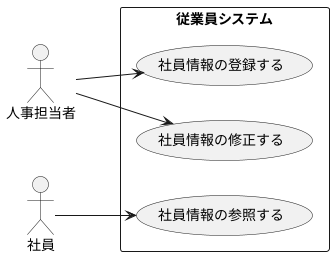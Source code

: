 @startuml ユースケース図
left to right direction
    actor 人事担当者
    actor 社員
rectangle 従業員システム{
    usecase 社員情報の登録する
    usecase 社員情報の修正する
    usecase 社員情報の参照する
}
人事担当者 --> 社員情報の登録する
社員 --> 社員情報の参照する
人事担当者 --> 社員情報の修正する